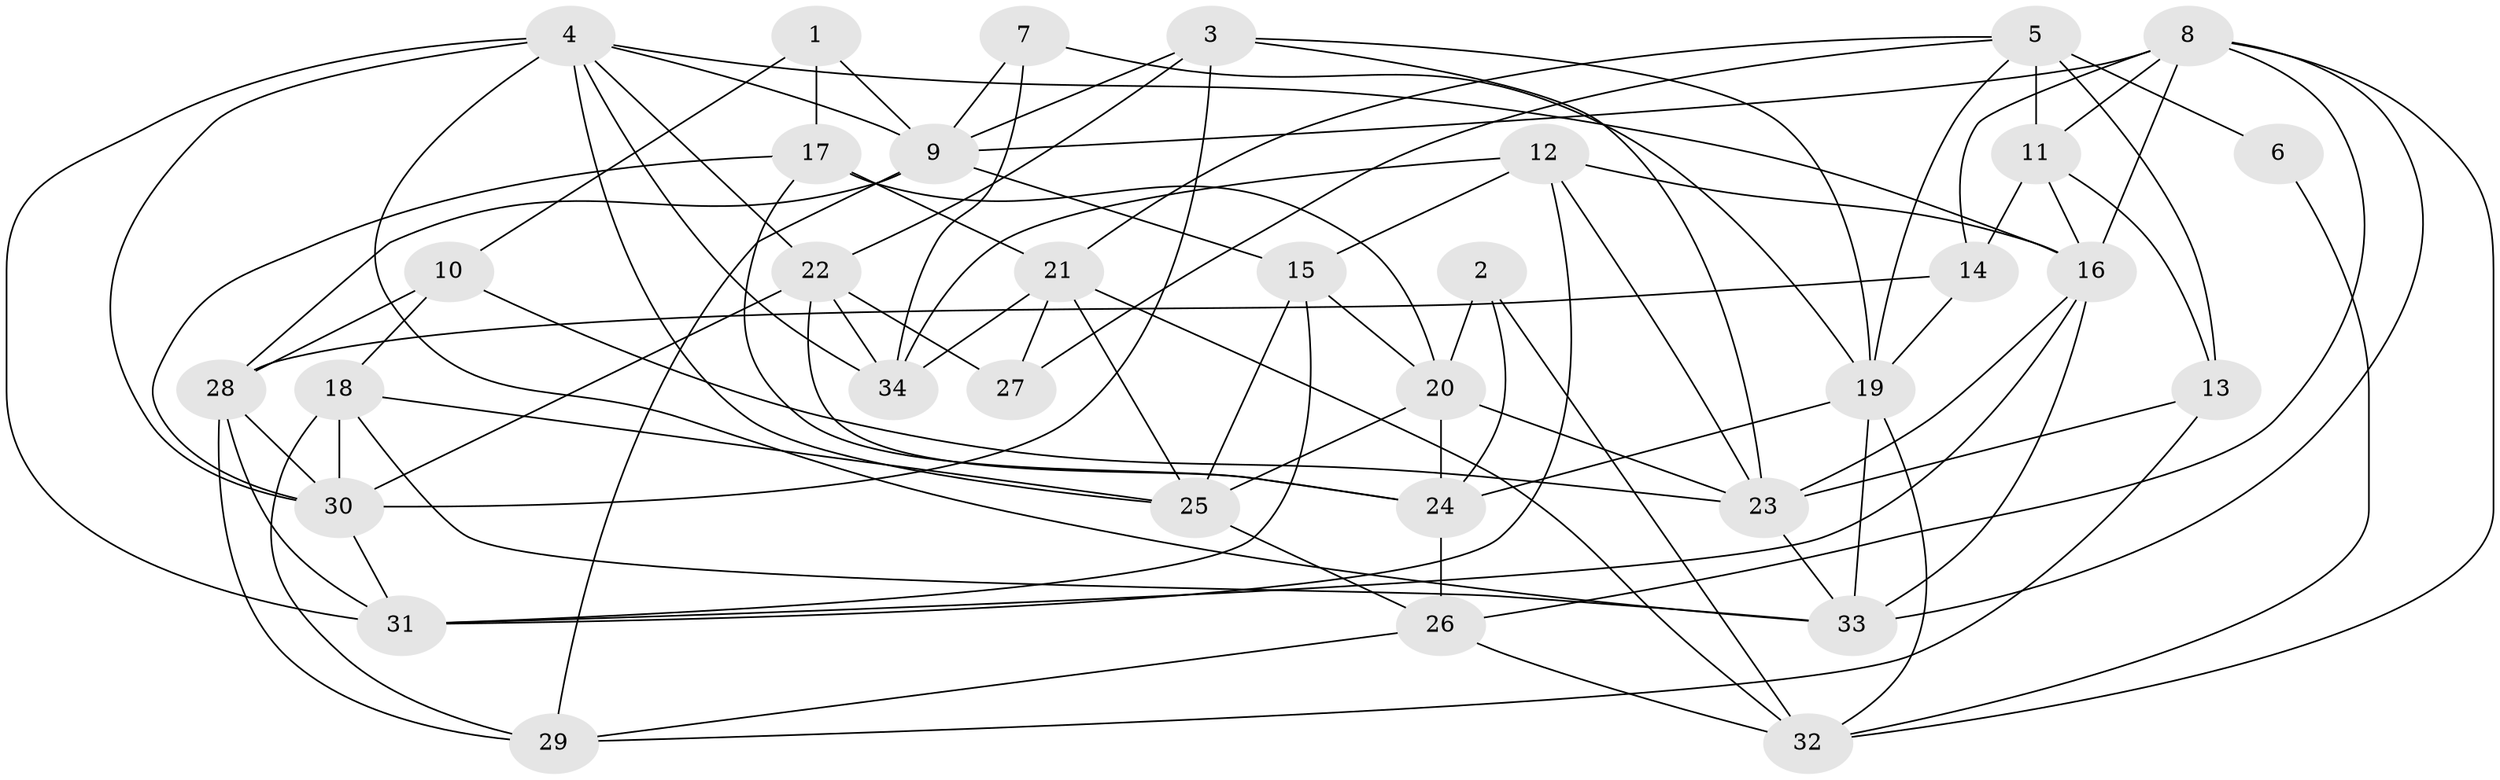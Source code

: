 // original degree distribution, {5: 0.234375, 3: 0.328125, 2: 0.078125, 4: 0.265625, 7: 0.03125, 6: 0.046875, 8: 0.015625}
// Generated by graph-tools (version 1.1) at 2025/50/03/09/25 03:50:10]
// undirected, 34 vertices, 91 edges
graph export_dot {
graph [start="1"]
  node [color=gray90,style=filled];
  1;
  2;
  3;
  4;
  5;
  6;
  7;
  8;
  9;
  10;
  11;
  12;
  13;
  14;
  15;
  16;
  17;
  18;
  19;
  20;
  21;
  22;
  23;
  24;
  25;
  26;
  27;
  28;
  29;
  30;
  31;
  32;
  33;
  34;
  1 -- 9 [weight=1.0];
  1 -- 10 [weight=1.0];
  1 -- 17 [weight=1.0];
  2 -- 20 [weight=1.0];
  2 -- 24 [weight=1.0];
  2 -- 32 [weight=1.0];
  3 -- 9 [weight=1.0];
  3 -- 19 [weight=1.0];
  3 -- 22 [weight=1.0];
  3 -- 23 [weight=1.0];
  3 -- 30 [weight=1.0];
  4 -- 9 [weight=1.0];
  4 -- 16 [weight=1.0];
  4 -- 22 [weight=1.0];
  4 -- 25 [weight=1.0];
  4 -- 30 [weight=1.0];
  4 -- 31 [weight=1.0];
  4 -- 33 [weight=1.0];
  4 -- 34 [weight=1.0];
  5 -- 6 [weight=2.0];
  5 -- 11 [weight=1.0];
  5 -- 13 [weight=1.0];
  5 -- 19 [weight=1.0];
  5 -- 21 [weight=1.0];
  5 -- 27 [weight=1.0];
  6 -- 32 [weight=1.0];
  7 -- 9 [weight=1.0];
  7 -- 19 [weight=1.0];
  7 -- 34 [weight=1.0];
  8 -- 9 [weight=1.0];
  8 -- 11 [weight=1.0];
  8 -- 14 [weight=1.0];
  8 -- 16 [weight=1.0];
  8 -- 26 [weight=1.0];
  8 -- 32 [weight=1.0];
  8 -- 33 [weight=1.0];
  9 -- 15 [weight=1.0];
  9 -- 28 [weight=1.0];
  9 -- 29 [weight=1.0];
  10 -- 18 [weight=1.0];
  10 -- 23 [weight=1.0];
  10 -- 28 [weight=1.0];
  11 -- 13 [weight=1.0];
  11 -- 14 [weight=2.0];
  11 -- 16 [weight=1.0];
  12 -- 15 [weight=1.0];
  12 -- 16 [weight=1.0];
  12 -- 23 [weight=1.0];
  12 -- 31 [weight=1.0];
  12 -- 34 [weight=1.0];
  13 -- 23 [weight=1.0];
  13 -- 29 [weight=1.0];
  14 -- 19 [weight=1.0];
  14 -- 28 [weight=1.0];
  15 -- 20 [weight=1.0];
  15 -- 25 [weight=1.0];
  15 -- 31 [weight=1.0];
  16 -- 23 [weight=1.0];
  16 -- 31 [weight=1.0];
  16 -- 33 [weight=1.0];
  17 -- 20 [weight=1.0];
  17 -- 21 [weight=1.0];
  17 -- 24 [weight=1.0];
  17 -- 30 [weight=1.0];
  18 -- 25 [weight=1.0];
  18 -- 29 [weight=1.0];
  18 -- 30 [weight=1.0];
  18 -- 33 [weight=1.0];
  19 -- 24 [weight=1.0];
  19 -- 32 [weight=1.0];
  19 -- 33 [weight=1.0];
  20 -- 23 [weight=2.0];
  20 -- 24 [weight=1.0];
  20 -- 25 [weight=1.0];
  21 -- 25 [weight=1.0];
  21 -- 27 [weight=1.0];
  21 -- 32 [weight=1.0];
  21 -- 34 [weight=1.0];
  22 -- 24 [weight=1.0];
  22 -- 27 [weight=1.0];
  22 -- 30 [weight=1.0];
  22 -- 34 [weight=1.0];
  23 -- 33 [weight=1.0];
  24 -- 26 [weight=1.0];
  25 -- 26 [weight=1.0];
  26 -- 29 [weight=1.0];
  26 -- 32 [weight=1.0];
  28 -- 29 [weight=1.0];
  28 -- 30 [weight=1.0];
  28 -- 31 [weight=1.0];
  30 -- 31 [weight=1.0];
}
